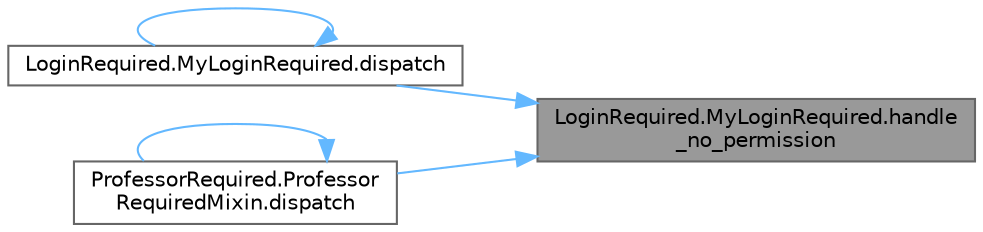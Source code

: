 digraph "LoginRequired.MyLoginRequired.handle_no_permission"
{
 // INTERACTIVE_SVG=YES
 // LATEX_PDF_SIZE
  bgcolor="transparent";
  edge [fontname=Helvetica,fontsize=10,labelfontname=Helvetica,labelfontsize=10];
  node [fontname=Helvetica,fontsize=10,shape=box,height=0.2,width=0.4];
  rankdir="RL";
  Node1 [label="LoginRequired.MyLoginRequired.handle\l_no_permission",height=0.2,width=0.4,color="gray40", fillcolor="grey60", style="filled", fontcolor="black",tooltip=" "];
  Node1 -> Node2 [dir="back",color="steelblue1",style="solid"];
  Node2 [label="LoginRequired.MyLoginRequired.dispatch",height=0.2,width=0.4,color="grey40", fillcolor="white", style="filled",URL="$class_login_required_1_1_my_login_required.html#af0537a659e76d418f50a1a06d27942f5",tooltip=" "];
  Node2 -> Node2 [dir="back",color="steelblue1",style="solid"];
  Node1 -> Node3 [dir="back",color="steelblue1",style="solid"];
  Node3 [label="ProfessorRequired.Professor\lRequiredMixin.dispatch",height=0.2,width=0.4,color="grey40", fillcolor="white", style="filled",URL="$class_professor_required_1_1_professor_required_mixin.html#a72f8929e4f6edc367426bb1423a32973",tooltip=" "];
  Node3 -> Node3 [dir="back",color="steelblue1",style="solid"];
}
